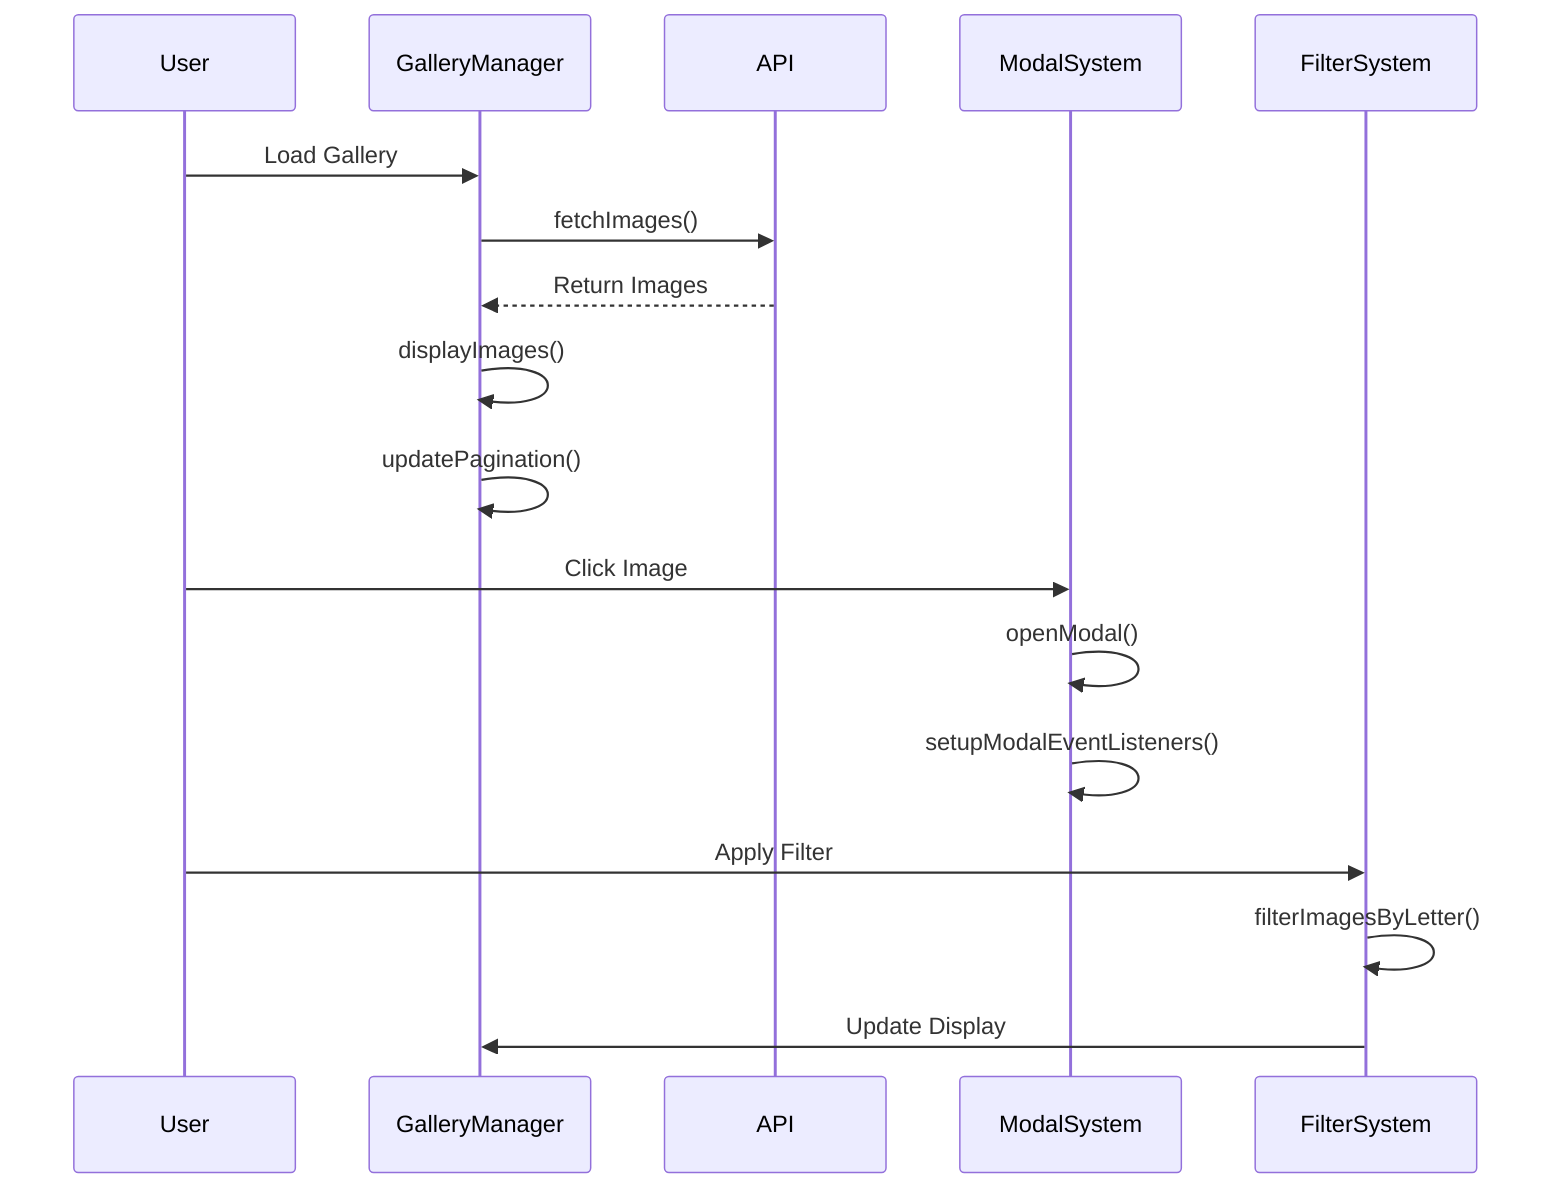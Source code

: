 sequenceDiagram
    participant U as User
    participant G as GalleryManager
    participant A as API
    participant M as ModalSystem
    participant F as FilterSystem

    U->>G: Load Gallery
    G->>A: fetchImages()
    A-->>G: Return Images
    G->>G: displayImages()
    G->>G: updatePagination()

    U->>M: Click Image
    M->>M: openModal()
    M->>M: setupModalEventListeners()

    U->>F: Apply Filter
    F->>F: filterImagesByLetter()
    F->>G: Update Display
